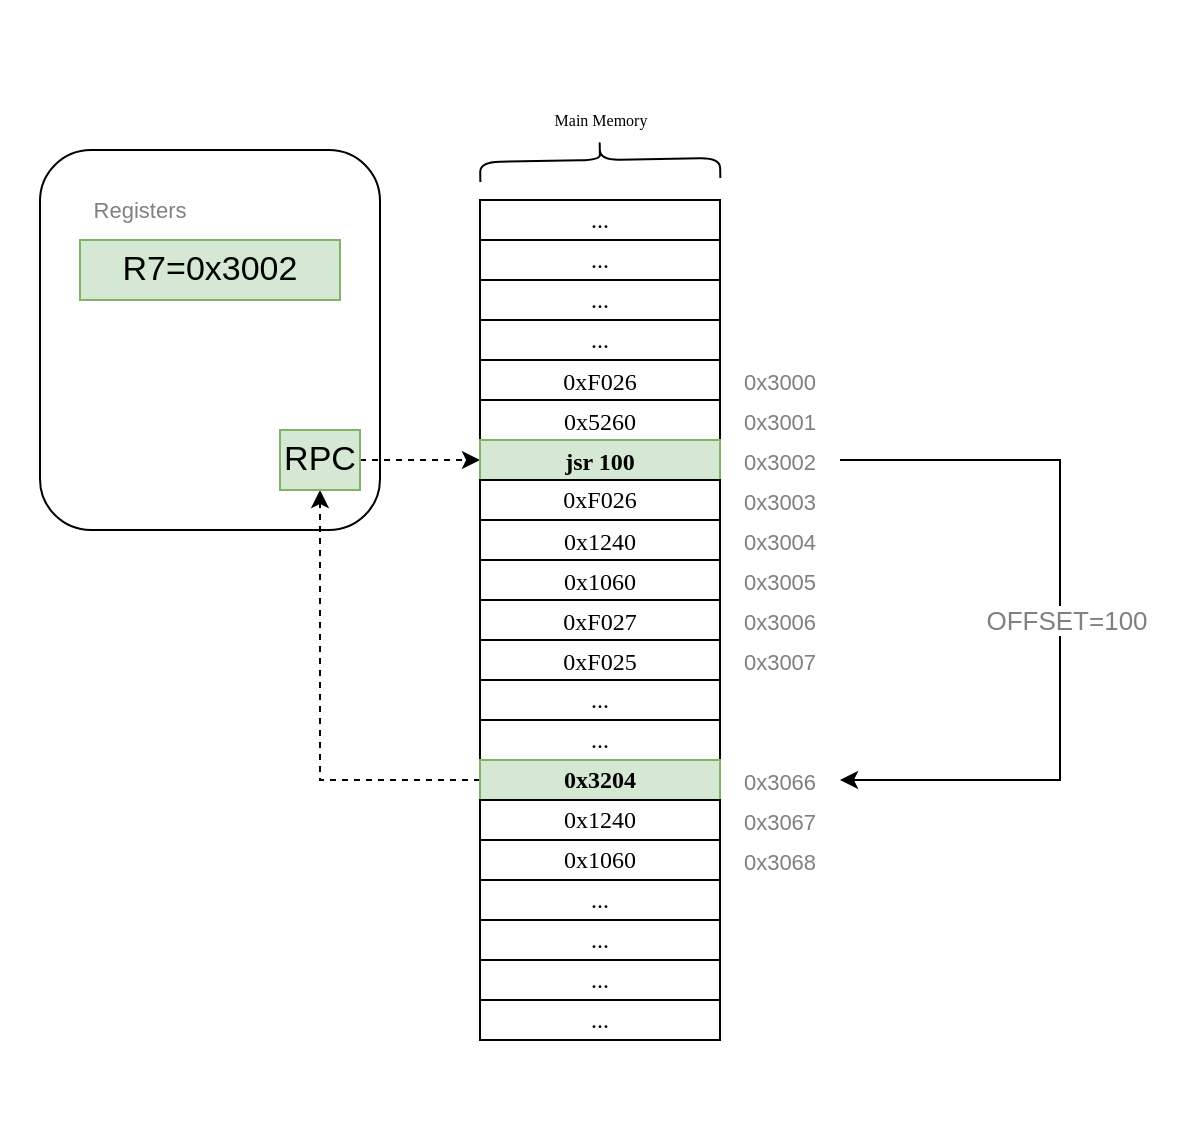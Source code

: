 <mxfile version="15.8.7" type="device"><diagram id="mS_9B1L-qNiDRTW4c1Kf" name="Page-1"><mxGraphModel dx="1106" dy="892" grid="1" gridSize="10" guides="1" tooltips="1" connect="1" arrows="1" fold="1" page="1" pageScale="1" pageWidth="827" pageHeight="1169" math="0" shadow="0"><root><mxCell id="0"/><mxCell id="1" parent="0"/><mxCell id="kuVhOhOTqHIjEQhxnR2f-23" value="" style="rounded=1;whiteSpace=wrap;html=1;labelBackgroundColor=none;fontSize=11;fontColor=#808080;fillColor=none;" parent="1" vertex="1"><mxGeometry x="60" y="315" width="170" height="190" as="geometry"/></mxCell><mxCell id="rQF-kg94e7PpYjnTYFAC-100" style="edgeStyle=orthogonalEdgeStyle;rounded=0;orthogonalLoop=1;jettySize=auto;html=1;exitX=1;exitY=0.5;exitDx=0;exitDy=0;entryX=0;entryY=0.5;entryDx=0;entryDy=0;dashed=1;fontFamily=Verdana;fontSize=8;fontColor=#000000;" parent="1" source="4XDJ3RZ_BafD3tyeqq8T-8" target="rQF-kg94e7PpYjnTYFAC-28" edge="1"><mxGeometry relative="1" as="geometry"><mxPoint x="200" y="450" as="sourcePoint"/></mxGeometry></mxCell><mxCell id="rQF-kg94e7PpYjnTYFAC-16" value="" style="rounded=0;whiteSpace=wrap;html=1;fontFamily=Verdana;" parent="1" vertex="1"><mxGeometry x="280" y="340" width="120" height="380" as="geometry"/></mxCell><mxCell id="rQF-kg94e7PpYjnTYFAC-22" value="..." style="rounded=0;whiteSpace=wrap;html=1;fontFamily=Verdana;" parent="1" vertex="1"><mxGeometry x="280" y="340" width="120" height="20" as="geometry"/></mxCell><mxCell id="rQF-kg94e7PpYjnTYFAC-23" value="..." style="rounded=0;whiteSpace=wrap;html=1;fontFamily=Verdana;" parent="1" vertex="1"><mxGeometry x="280" y="360" width="120" height="20" as="geometry"/></mxCell><mxCell id="rQF-kg94e7PpYjnTYFAC-24" value="..." style="rounded=0;whiteSpace=wrap;html=1;fontFamily=Verdana;" parent="1" vertex="1"><mxGeometry x="280" y="380" width="120" height="20" as="geometry"/></mxCell><mxCell id="rQF-kg94e7PpYjnTYFAC-25" value="..." style="rounded=0;whiteSpace=wrap;html=1;fontFamily=Verdana;" parent="1" vertex="1"><mxGeometry x="280" y="400" width="120" height="20" as="geometry"/></mxCell><mxCell id="rQF-kg94e7PpYjnTYFAC-26" value="&lt;div style=&quot;font-weight: normal ; font-size: 12px ; line-height: 18px&quot;&gt;&lt;div&gt;&lt;font color=&quot;#000000&quot; style=&quot;background-color: rgb(255 , 255 , 255)&quot;&gt;0xF026&lt;/font&gt;&lt;/div&gt;&lt;/div&gt;" style="rounded=0;whiteSpace=wrap;html=1;fontFamily=Verdana;" parent="1" vertex="1"><mxGeometry x="280" y="420" width="120" height="20" as="geometry"/></mxCell><mxCell id="rQF-kg94e7PpYjnTYFAC-27" value="&lt;div style=&quot;line-height: 18px;&quot;&gt;&lt;span style=&quot;background-color: rgb(255 , 255 , 255)&quot;&gt;0x5260&lt;/span&gt;&lt;/div&gt;" style="rounded=0;whiteSpace=wrap;html=1;fontFamily=Verdana;" parent="1" vertex="1"><mxGeometry x="280" y="440" width="120" height="20" as="geometry"/></mxCell><mxCell id="rQF-kg94e7PpYjnTYFAC-28" value="&lt;div style=&quot;line-height: 18px&quot;&gt;jsr 100&lt;/div&gt;" style="rounded=0;whiteSpace=wrap;html=1;fontFamily=Verdana;fillColor=#d5e8d4;strokeColor=#82b366;fontStyle=1" parent="1" vertex="1"><mxGeometry x="280" y="460" width="120" height="20" as="geometry"/></mxCell><mxCell id="rQF-kg94e7PpYjnTYFAC-29" value="&lt;span style=&quot;background-color: rgb(255, 255, 255);&quot;&gt;0xF026&lt;/span&gt;" style="rounded=0;whiteSpace=wrap;html=1;fontFamily=Verdana;" parent="1" vertex="1"><mxGeometry x="280" y="480" width="120" height="20" as="geometry"/></mxCell><mxCell id="rQF-kg94e7PpYjnTYFAC-30" value="&lt;div style=&quot;line-height: 18px;&quot;&gt;&lt;span style=&quot;background-color: rgb(255 , 255 , 255)&quot;&gt;0x1240&lt;/span&gt;&lt;/div&gt;" style="rounded=0;whiteSpace=wrap;html=1;fontFamily=Verdana;" parent="1" vertex="1"><mxGeometry x="280" y="500" width="120" height="20" as="geometry"/></mxCell><mxCell id="rQF-kg94e7PpYjnTYFAC-31" value="&lt;div style=&quot;line-height: 18px;&quot;&gt;&lt;div style=&quot;line-height: 18px;&quot;&gt;&lt;span style=&quot;background-color: rgb(255 , 255 , 255)&quot;&gt;0x1060&lt;/span&gt;&lt;/div&gt;&lt;/div&gt;" style="rounded=0;whiteSpace=wrap;html=1;fontFamily=Verdana;" parent="1" vertex="1"><mxGeometry x="280" y="520" width="120" height="20" as="geometry"/></mxCell><mxCell id="rQF-kg94e7PpYjnTYFAC-32" value="&lt;div style=&quot;line-height: 18px;&quot;&gt;&lt;span style=&quot;background-color: rgb(255 , 255 , 255)&quot;&gt;0xF027&lt;/span&gt;&lt;/div&gt;" style="rounded=0;whiteSpace=wrap;html=1;fontFamily=Verdana;" parent="1" vertex="1"><mxGeometry x="280" y="540" width="120" height="20" as="geometry"/></mxCell><mxCell id="rQF-kg94e7PpYjnTYFAC-33" value="&lt;div style=&quot;line-height: 18px;&quot;&gt;&lt;span style=&quot;background-color: rgb(255 , 255 , 255)&quot;&gt;0xF025&lt;/span&gt;&lt;/div&gt;" style="rounded=0;whiteSpace=wrap;html=1;fontFamily=Verdana;" parent="1" vertex="1"><mxGeometry x="280" y="560" width="120" height="20" as="geometry"/></mxCell><mxCell id="rQF-kg94e7PpYjnTYFAC-34" value="..." style="rounded=0;whiteSpace=wrap;html=1;fontFamily=Verdana;" parent="1" vertex="1"><mxGeometry x="280" y="580" width="120" height="20" as="geometry"/></mxCell><mxCell id="rQF-kg94e7PpYjnTYFAC-35" value="..." style="rounded=0;whiteSpace=wrap;html=1;fontFamily=Verdana;" parent="1" vertex="1"><mxGeometry x="280" y="600" width="120" height="20" as="geometry"/></mxCell><mxCell id="N85rAs-psdXrSO-gCwlT-2" style="edgeStyle=orthogonalEdgeStyle;rounded=0;orthogonalLoop=1;jettySize=auto;html=1;exitX=0;exitY=0.5;exitDx=0;exitDy=0;entryX=0.5;entryY=1;entryDx=0;entryDy=0;dashed=1;" edge="1" parent="1" source="rQF-kg94e7PpYjnTYFAC-36" target="4XDJ3RZ_BafD3tyeqq8T-8"><mxGeometry relative="1" as="geometry"/></mxCell><mxCell id="rQF-kg94e7PpYjnTYFAC-36" value="0x3204" style="rounded=0;whiteSpace=wrap;html=1;fontFamily=Verdana;fillColor=#d5e8d4;strokeColor=#82b366;fontStyle=1" parent="1" vertex="1"><mxGeometry x="280" y="620" width="120" height="20" as="geometry"/></mxCell><mxCell id="rQF-kg94e7PpYjnTYFAC-37" value="&lt;span style=&quot;background-color: rgb(255 , 255 , 255)&quot;&gt;0x1240&lt;/span&gt;" style="rounded=0;whiteSpace=wrap;html=1;fontFamily=Verdana;" parent="1" vertex="1"><mxGeometry x="280" y="640" width="120" height="20" as="geometry"/></mxCell><mxCell id="rQF-kg94e7PpYjnTYFAC-38" value="&lt;span style=&quot;background-color: rgb(255 , 255 , 255)&quot;&gt;0x1060&lt;/span&gt;" style="rounded=0;whiteSpace=wrap;html=1;fontFamily=Verdana;" parent="1" vertex="1"><mxGeometry x="280" y="660" width="120" height="20" as="geometry"/></mxCell><mxCell id="rQF-kg94e7PpYjnTYFAC-39" value="..." style="rounded=0;whiteSpace=wrap;html=1;fontFamily=Verdana;" parent="1" vertex="1"><mxGeometry x="280" y="680" width="120" height="20" as="geometry"/></mxCell><mxCell id="rQF-kg94e7PpYjnTYFAC-95" value="" style="shape=curlyBracket;whiteSpace=wrap;html=1;rounded=1;labelBackgroundColor=#FFFFFF;fontFamily=Verdana;fontSize=8;fontColor=#000000;strokeColor=#000000;fillColor=#E6E6E6;rotation=89;" parent="1" vertex="1"><mxGeometry x="330" y="260" width="20" height="120" as="geometry"/></mxCell><mxCell id="rQF-kg94e7PpYjnTYFAC-96" value="Main Memory" style="text;html=1;align=center;verticalAlign=middle;resizable=0;points=[];autosize=1;strokeColor=none;fillColor=none;fontSize=8;fontFamily=Verdana;fontColor=#000000;" parent="1" vertex="1"><mxGeometry x="305" y="290" width="70" height="20" as="geometry"/></mxCell><mxCell id="4XDJ3RZ_BafD3tyeqq8T-8" value="RPC" style="rounded=0;whiteSpace=wrap;html=1;fontSize=17;fillColor=#d5e8d4;strokeColor=#82b366;" parent="1" vertex="1"><mxGeometry x="180" y="455" width="40" height="30" as="geometry"/></mxCell><mxCell id="4XDJ3RZ_BafD3tyeqq8T-9" value="&lt;font color=&quot;#808080&quot; style=&quot;font-size: 11px&quot;&gt;0x3000&lt;/font&gt;" style="text;html=1;strokeColor=none;fillColor=none;align=center;verticalAlign=middle;whiteSpace=wrap;rounded=0;fontSize=17;fontColor=#D5E8D4;" parent="1" vertex="1"><mxGeometry x="400" y="420" width="60" height="20" as="geometry"/></mxCell><mxCell id="4XDJ3RZ_BafD3tyeqq8T-10" value="&lt;font color=&quot;#808080&quot; style=&quot;font-size: 11px&quot;&gt;0x3001&lt;/font&gt;" style="text;html=1;strokeColor=none;fillColor=none;align=center;verticalAlign=middle;whiteSpace=wrap;rounded=0;fontSize=17;fontColor=#D5E8D4;" parent="1" vertex="1"><mxGeometry x="400" y="440" width="60" height="20" as="geometry"/></mxCell><mxCell id="4XDJ3RZ_BafD3tyeqq8T-23" style="edgeStyle=orthogonalEdgeStyle;rounded=0;orthogonalLoop=1;jettySize=auto;html=1;exitX=1;exitY=0.5;exitDx=0;exitDy=0;entryX=1;entryY=0.5;entryDx=0;entryDy=0;fontSize=11;fontColor=#808080;" parent="1" source="4XDJ3RZ_BafD3tyeqq8T-12" target="4XDJ3RZ_BafD3tyeqq8T-18" edge="1"><mxGeometry relative="1" as="geometry"><Array as="points"><mxPoint x="570" y="470"/><mxPoint x="570" y="630"/></Array></mxGeometry></mxCell><mxCell id="4XDJ3RZ_BafD3tyeqq8T-26" value="OFFSET=100" style="edgeLabel;html=1;align=center;verticalAlign=middle;resizable=0;points=[];fontSize=13;fontColor=#808080;" parent="4XDJ3RZ_BafD3tyeqq8T-23" vertex="1" connectable="0"><mxGeometry x="-0.12" y="3" relative="1" as="geometry"><mxPoint y="23" as="offset"/></mxGeometry></mxCell><mxCell id="4XDJ3RZ_BafD3tyeqq8T-12" value="&lt;font color=&quot;#808080&quot; style=&quot;font-size: 11px&quot;&gt;0x3002&lt;/font&gt;" style="text;html=1;strokeColor=none;fillColor=none;align=center;verticalAlign=middle;whiteSpace=wrap;rounded=0;fontSize=17;fontColor=#D5E8D4;" parent="1" vertex="1"><mxGeometry x="400" y="460" width="60" height="20" as="geometry"/></mxCell><mxCell id="4XDJ3RZ_BafD3tyeqq8T-13" value="&lt;font color=&quot;#808080&quot; style=&quot;font-size: 11px&quot;&gt;0x3003&lt;/font&gt;" style="text;html=1;strokeColor=none;fillColor=none;align=center;verticalAlign=middle;whiteSpace=wrap;rounded=0;fontSize=17;fontColor=#D5E8D4;" parent="1" vertex="1"><mxGeometry x="400" y="480" width="60" height="20" as="geometry"/></mxCell><mxCell id="4XDJ3RZ_BafD3tyeqq8T-14" value="&lt;font color=&quot;#808080&quot; style=&quot;font-size: 11px&quot;&gt;0x3004&lt;/font&gt;" style="text;html=1;strokeColor=none;fillColor=none;align=center;verticalAlign=middle;whiteSpace=wrap;rounded=0;fontSize=17;fontColor=#D5E8D4;" parent="1" vertex="1"><mxGeometry x="400" y="500" width="60" height="20" as="geometry"/></mxCell><mxCell id="4XDJ3RZ_BafD3tyeqq8T-15" value="&lt;font color=&quot;#808080&quot; style=&quot;font-size: 11px&quot;&gt;0x3005&lt;/font&gt;" style="text;html=1;strokeColor=none;fillColor=none;align=center;verticalAlign=middle;whiteSpace=wrap;rounded=0;fontSize=17;fontColor=#D5E8D4;" parent="1" vertex="1"><mxGeometry x="400" y="520" width="60" height="20" as="geometry"/></mxCell><mxCell id="4XDJ3RZ_BafD3tyeqq8T-16" value="&lt;font color=&quot;#808080&quot; style=&quot;font-size: 11px&quot;&gt;0x3006&lt;/font&gt;" style="text;html=1;strokeColor=none;fillColor=none;align=center;verticalAlign=middle;whiteSpace=wrap;rounded=0;fontSize=17;fontColor=#D5E8D4;" parent="1" vertex="1"><mxGeometry x="400" y="540" width="60" height="20" as="geometry"/></mxCell><mxCell id="4XDJ3RZ_BafD3tyeqq8T-17" value="&lt;font color=&quot;#808080&quot; style=&quot;font-size: 11px&quot;&gt;0x3007&lt;/font&gt;" style="text;html=1;strokeColor=none;fillColor=none;align=center;verticalAlign=middle;whiteSpace=wrap;rounded=0;fontSize=17;fontColor=#D5E8D4;" parent="1" vertex="1"><mxGeometry x="400" y="560" width="60" height="20" as="geometry"/></mxCell><mxCell id="4XDJ3RZ_BafD3tyeqq8T-18" value="&lt;font color=&quot;#808080&quot; style=&quot;font-size: 11px&quot;&gt;0x3066&lt;/font&gt;" style="text;html=1;strokeColor=none;fillColor=none;align=center;verticalAlign=middle;whiteSpace=wrap;rounded=0;fontSize=17;fontColor=#D5E8D4;" parent="1" vertex="1"><mxGeometry x="400" y="620" width="60" height="20" as="geometry"/></mxCell><mxCell id="4XDJ3RZ_BafD3tyeqq8T-19" value="&lt;font color=&quot;#808080&quot; style=&quot;font-size: 11px&quot;&gt;0x3067&lt;/font&gt;" style="text;html=1;strokeColor=none;fillColor=none;align=center;verticalAlign=middle;whiteSpace=wrap;rounded=0;fontSize=17;fontColor=#D5E8D4;" parent="1" vertex="1"><mxGeometry x="400" y="640" width="60" height="20" as="geometry"/></mxCell><mxCell id="4XDJ3RZ_BafD3tyeqq8T-20" value="&lt;font color=&quot;#808080&quot; style=&quot;font-size: 11px&quot;&gt;0x3068&lt;/font&gt;" style="text;html=1;strokeColor=none;fillColor=none;align=center;verticalAlign=middle;whiteSpace=wrap;rounded=0;fontSize=17;fontColor=#D5E8D4;" parent="1" vertex="1"><mxGeometry x="400" y="660" width="60" height="20" as="geometry"/></mxCell><mxCell id="kuVhOhOTqHIjEQhxnR2f-1" value="..." style="rounded=0;whiteSpace=wrap;html=1;fontFamily=Verdana;" parent="1" vertex="1"><mxGeometry x="280" y="700" width="120" height="20" as="geometry"/></mxCell><mxCell id="kuVhOhOTqHIjEQhxnR2f-2" value="..." style="rounded=0;whiteSpace=wrap;html=1;fontFamily=Verdana;" parent="1" vertex="1"><mxGeometry x="280" y="720" width="120" height="20" as="geometry"/></mxCell><mxCell id="kuVhOhOTqHIjEQhxnR2f-3" value="..." style="rounded=0;whiteSpace=wrap;html=1;fontFamily=Verdana;" parent="1" vertex="1"><mxGeometry x="280" y="740" width="120" height="20" as="geometry"/></mxCell><mxCell id="kuVhOhOTqHIjEQhxnR2f-26" value="Registers" style="text;html=1;strokeColor=none;fillColor=none;align=center;verticalAlign=middle;whiteSpace=wrap;rounded=0;labelBackgroundColor=none;fontSize=11;fontColor=#808080;" parent="1" vertex="1"><mxGeometry x="80" y="330" width="60" height="30" as="geometry"/></mxCell><mxCell id="Ev-YHs0ZNwjBlgpmQGlP-2" value="R7=0x3002" style="rounded=0;whiteSpace=wrap;html=1;fontSize=17;fillColor=#d5e8d4;strokeColor=#82b366;" parent="1" vertex="1"><mxGeometry x="80" y="360" width="130" height="30" as="geometry"/></mxCell><mxCell id="N85rAs-psdXrSO-gCwlT-3" value="" style="rounded=0;whiteSpace=wrap;html=1;fillColor=none;strokeColor=none;" vertex="1" parent="1"><mxGeometry x="40" y="240" width="600" height="560" as="geometry"/></mxCell></root></mxGraphModel></diagram></mxfile>
